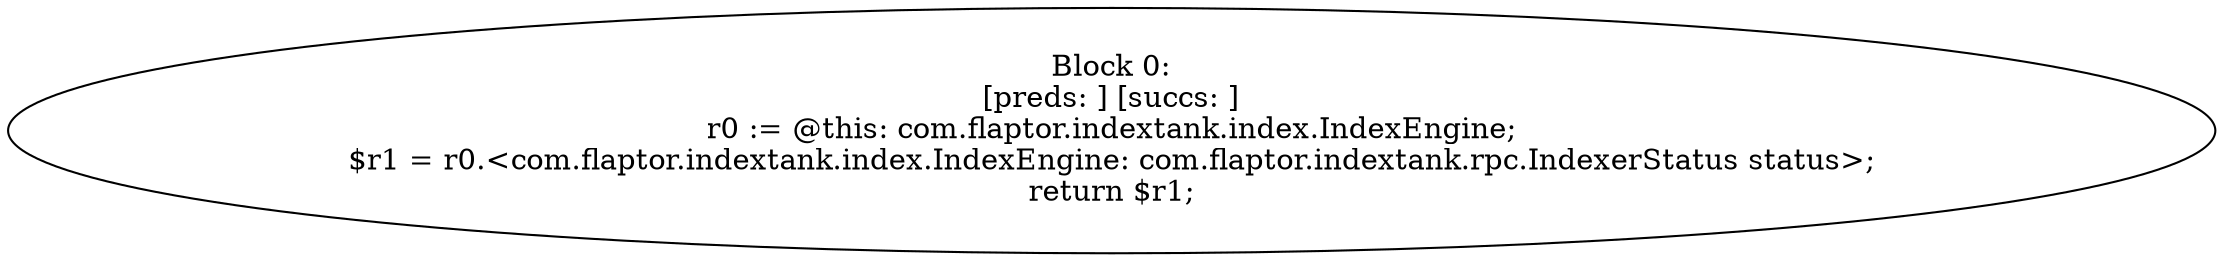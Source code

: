 digraph "unitGraph" {
    "Block 0:
[preds: ] [succs: ]
r0 := @this: com.flaptor.indextank.index.IndexEngine;
$r1 = r0.<com.flaptor.indextank.index.IndexEngine: com.flaptor.indextank.rpc.IndexerStatus status>;
return $r1;
"
}
